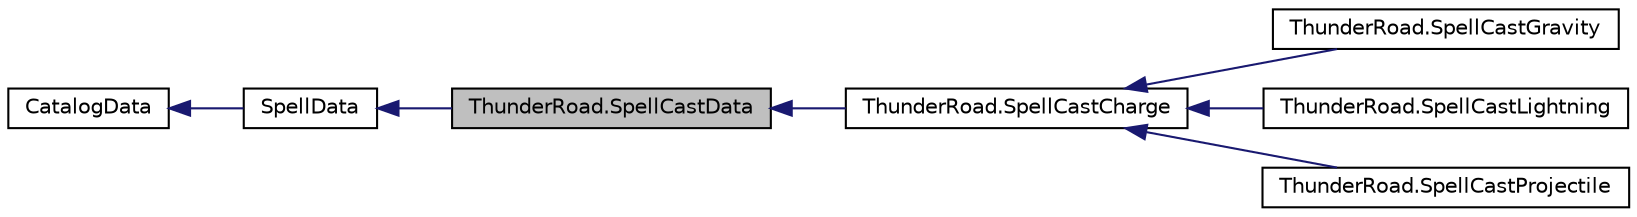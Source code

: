 digraph "ThunderRoad.SpellCastData"
{
 // LATEX_PDF_SIZE
  edge [fontname="Helvetica",fontsize="10",labelfontname="Helvetica",labelfontsize="10"];
  node [fontname="Helvetica",fontsize="10",shape=record];
  rankdir="LR";
  Node1 [label="ThunderRoad.SpellCastData",height=0.2,width=0.4,color="black", fillcolor="grey75", style="filled", fontcolor="black",tooltip="Class SpellCastData. Implements the ThunderRoad.SpellData"];
  Node2 -> Node1 [dir="back",color="midnightblue",fontsize="10",style="solid",fontname="Helvetica"];
  Node2 [label="SpellData",height=0.2,width=0.4,color="black", fillcolor="white", style="filled",URL="$class_thunder_road_1_1_spell_data.html",tooltip="Class SpellData. Implements the ThunderRoad.CatalogData"];
  Node3 -> Node2 [dir="back",color="midnightblue",fontsize="10",style="solid",fontname="Helvetica"];
  Node3 [label="CatalogData",height=0.2,width=0.4,color="black", fillcolor="white", style="filled",URL="$class_thunder_road_1_1_catalog_data.html",tooltip="Class CatalogData."];
  Node1 -> Node4 [dir="back",color="midnightblue",fontsize="10",style="solid",fontname="Helvetica"];
  Node4 [label="ThunderRoad.SpellCastCharge",height=0.2,width=0.4,color="black", fillcolor="white", style="filled",URL="$class_thunder_road_1_1_spell_cast_charge.html",tooltip="Class SpellCastCharge. Implements the ThunderRoad.SpellCastData"];
  Node4 -> Node5 [dir="back",color="midnightblue",fontsize="10",style="solid",fontname="Helvetica"];
  Node5 [label="ThunderRoad.SpellCastGravity",height=0.2,width=0.4,color="black", fillcolor="white", style="filled",URL="$class_thunder_road_1_1_spell_cast_gravity.html",tooltip="Class SpellCastGravity. Implements the ThunderRoad.SpellCastCharge"];
  Node4 -> Node6 [dir="back",color="midnightblue",fontsize="10",style="solid",fontname="Helvetica"];
  Node6 [label="ThunderRoad.SpellCastLightning",height=0.2,width=0.4,color="black", fillcolor="white", style="filled",URL="$class_thunder_road_1_1_spell_cast_lightning.html",tooltip="Class SpellCastLightning. Implements the ThunderRoad.SpellCastCharge"];
  Node4 -> Node7 [dir="back",color="midnightblue",fontsize="10",style="solid",fontname="Helvetica"];
  Node7 [label="ThunderRoad.SpellCastProjectile",height=0.2,width=0.4,color="black", fillcolor="white", style="filled",URL="$class_thunder_road_1_1_spell_cast_projectile.html",tooltip="Class SpellCastProjectile. Implements the ThunderRoad.SpellCastCharge"];
}
